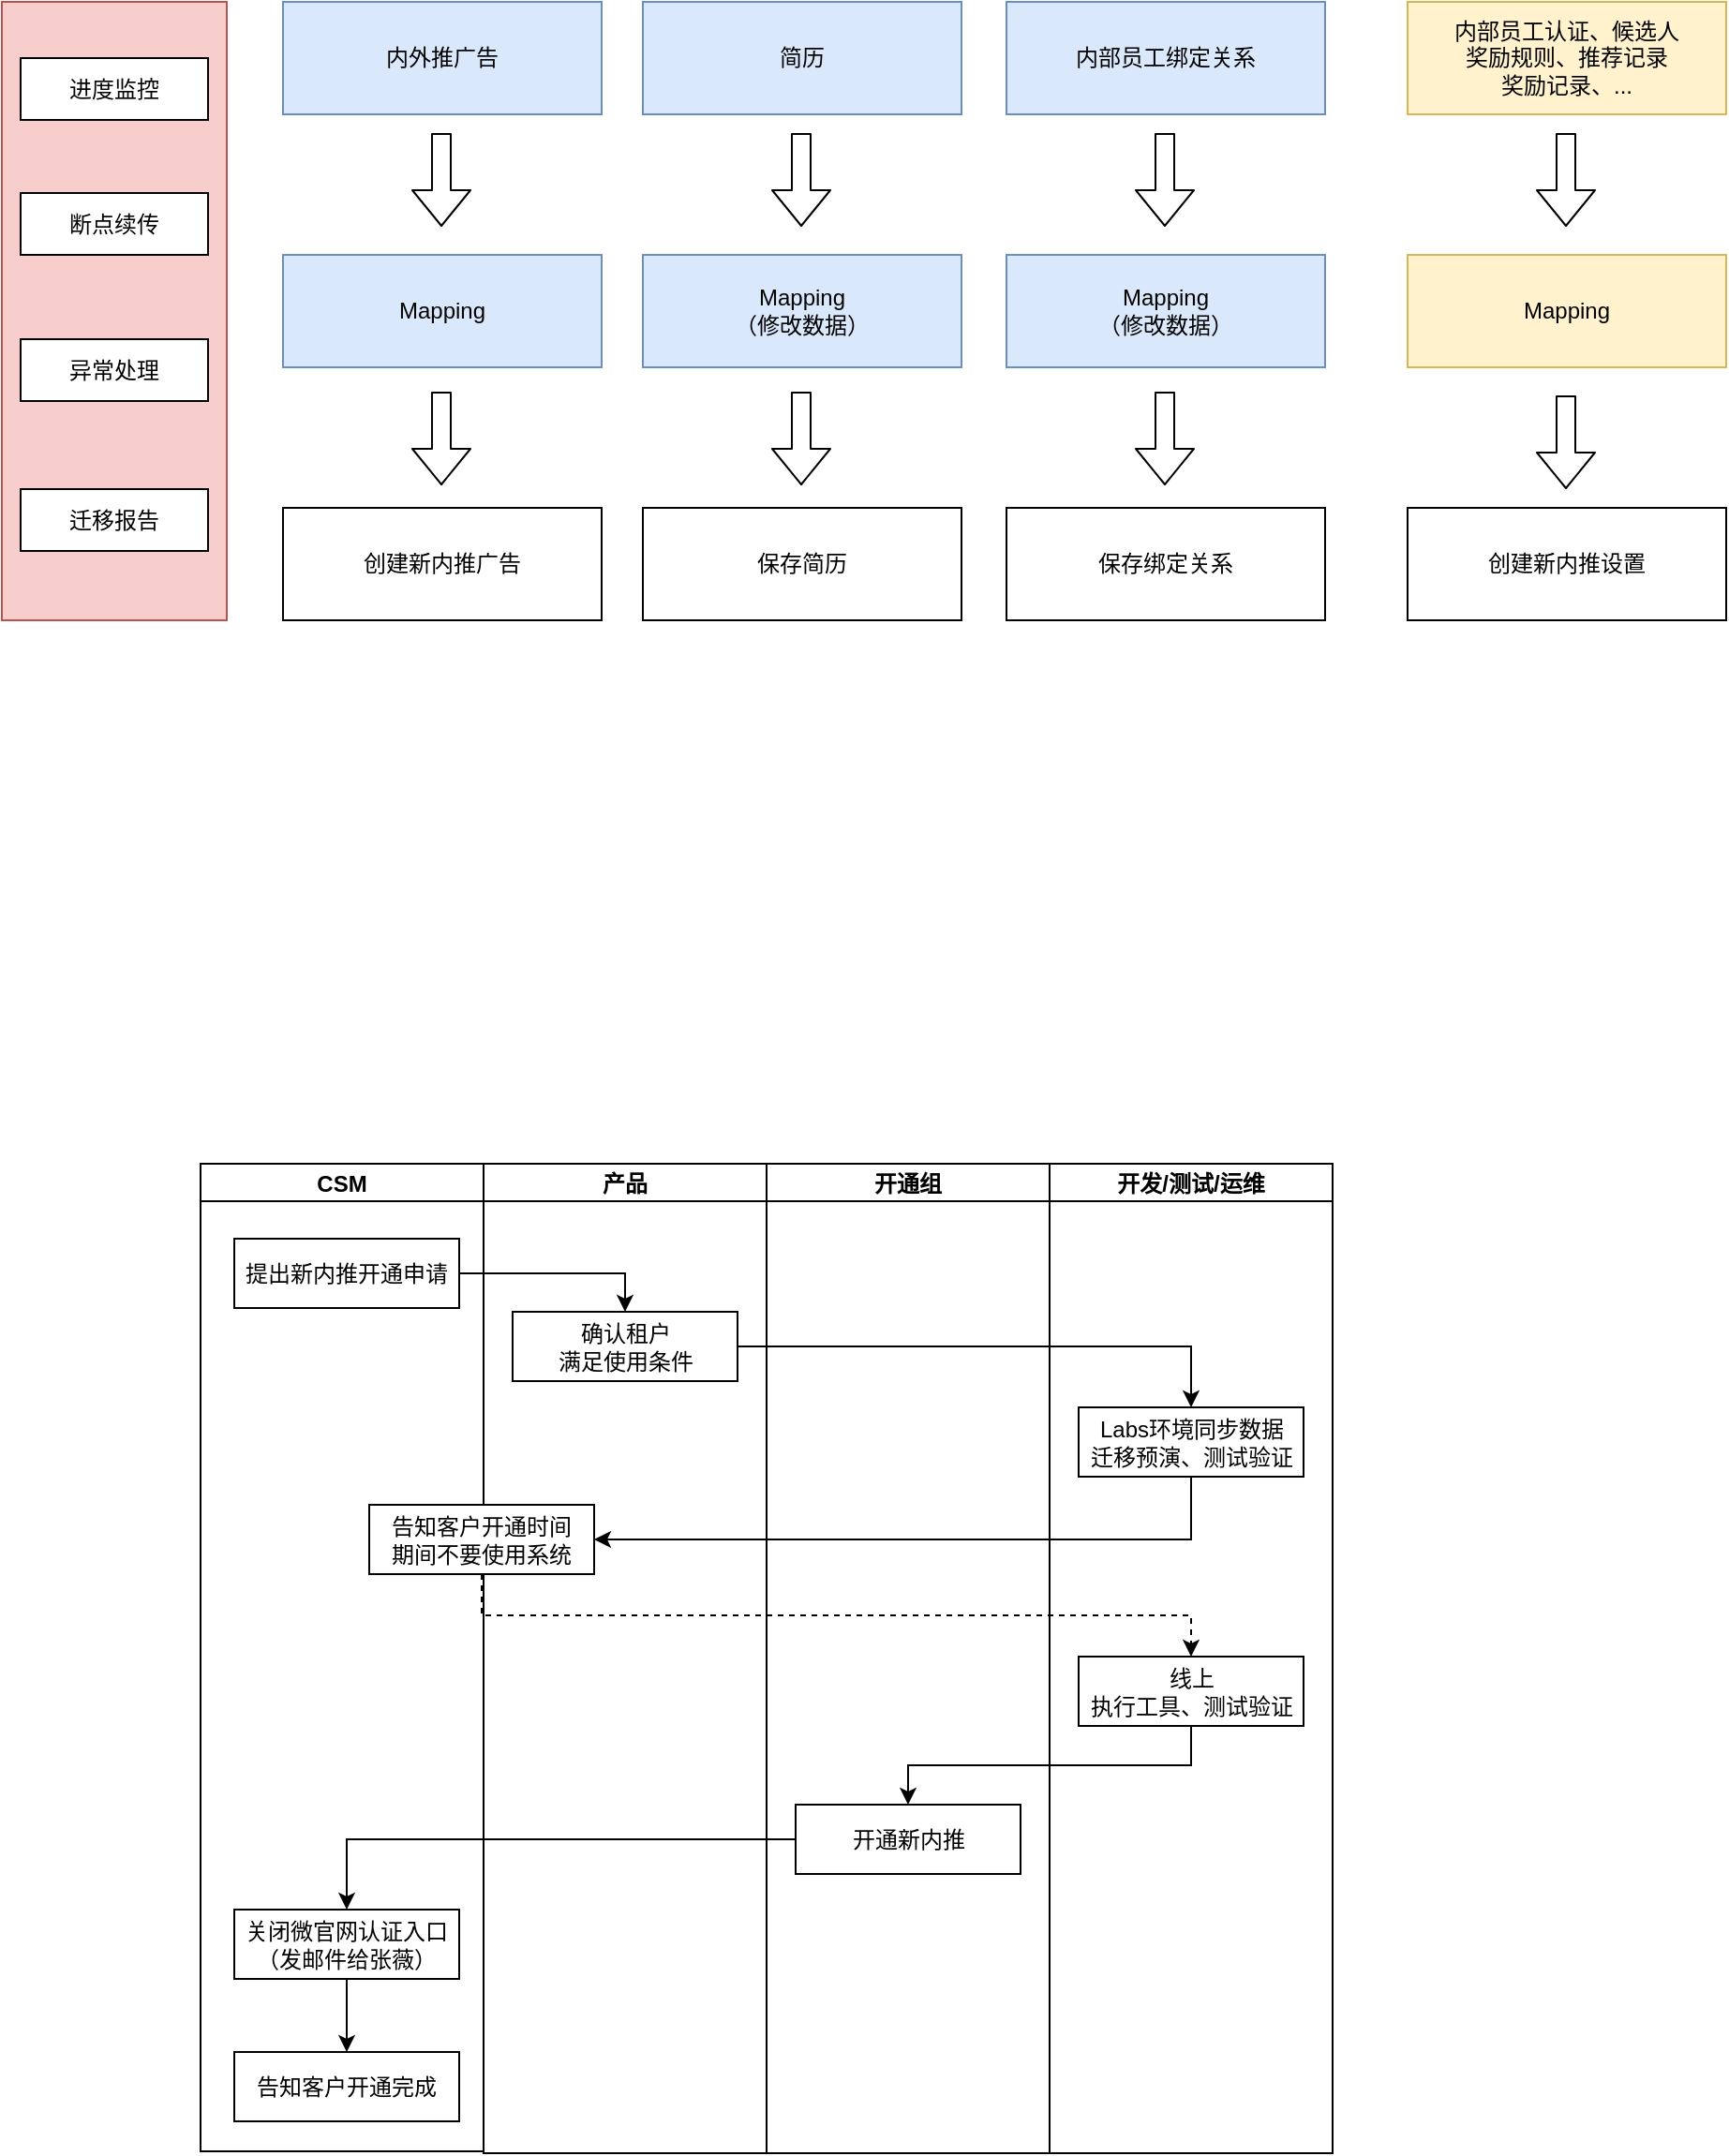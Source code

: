 <mxfile version="14.2.7" type="github">
  <diagram id="opj6cQ-oHb-ZNiN98mbR" name="Page-1">
    <mxGraphModel dx="1422" dy="839" grid="0" gridSize="10" guides="1" tooltips="1" connect="1" arrows="1" fold="1" page="1" pageScale="1" pageWidth="1169" pageHeight="1654" math="0" shadow="0">
      <root>
        <mxCell id="0" />
        <mxCell id="1" parent="0" />
        <mxCell id="UxDuM7FgH8RK6ok0w7r7-1" value="&lt;br&gt;&lt;br&gt;&lt;br&gt;&lt;br&gt;&lt;br&gt;&lt;br&gt;" style="rounded=0;whiteSpace=wrap;html=1;fillColor=#f8cecc;strokeColor=#b85450;" parent="1" vertex="1">
          <mxGeometry x="99" y="24" width="120" height="330" as="geometry" />
        </mxCell>
        <mxCell id="UxDuM7FgH8RK6ok0w7r7-2" value="内外推广告" style="rounded=0;whiteSpace=wrap;html=1;fillColor=#dae8fc;strokeColor=#6c8ebf;" parent="1" vertex="1">
          <mxGeometry x="249" y="24" width="170" height="60" as="geometry" />
        </mxCell>
        <mxCell id="UxDuM7FgH8RK6ok0w7r7-3" value="Mapping" style="rounded=0;whiteSpace=wrap;html=1;fillColor=#dae8fc;strokeColor=#6c8ebf;" parent="1" vertex="1">
          <mxGeometry x="249" y="159" width="170" height="60" as="geometry" />
        </mxCell>
        <mxCell id="UxDuM7FgH8RK6ok0w7r7-4" value="创建新内推广告" style="rounded=0;whiteSpace=wrap;html=1;" parent="1" vertex="1">
          <mxGeometry x="249" y="294" width="170" height="60" as="geometry" />
        </mxCell>
        <mxCell id="UxDuM7FgH8RK6ok0w7r7-8" value="内部员工认证、候选人&lt;br&gt;奖励规则、推荐记录&lt;br&gt;奖励记录、..." style="rounded=0;whiteSpace=wrap;html=1;fillColor=#fff2cc;strokeColor=#d6b656;" parent="1" vertex="1">
          <mxGeometry x="849" y="24" width="170" height="60" as="geometry" />
        </mxCell>
        <mxCell id="UxDuM7FgH8RK6ok0w7r7-9" value="Mapping" style="rounded=0;whiteSpace=wrap;html=1;fillColor=#fff2cc;strokeColor=#d6b656;" parent="1" vertex="1">
          <mxGeometry x="849" y="159" width="170" height="60" as="geometry" />
        </mxCell>
        <mxCell id="UxDuM7FgH8RK6ok0w7r7-10" value="创建新内推设置" style="rounded=0;whiteSpace=wrap;html=1;" parent="1" vertex="1">
          <mxGeometry x="849" y="294" width="170" height="60" as="geometry" />
        </mxCell>
        <mxCell id="UxDuM7FgH8RK6ok0w7r7-14" value="&lt;span&gt;进度监控&lt;/span&gt;" style="rounded=0;whiteSpace=wrap;html=1;" parent="1" vertex="1">
          <mxGeometry x="109" y="54" width="100" height="33" as="geometry" />
        </mxCell>
        <mxCell id="UxDuM7FgH8RK6ok0w7r7-15" value="断点续传" style="rounded=0;whiteSpace=wrap;html=1;" parent="1" vertex="1">
          <mxGeometry x="109" y="126" width="100" height="33" as="geometry" />
        </mxCell>
        <mxCell id="UxDuM7FgH8RK6ok0w7r7-16" value="异常处理" style="rounded=0;whiteSpace=wrap;html=1;" parent="1" vertex="1">
          <mxGeometry x="109" y="204" width="100" height="33" as="geometry" />
        </mxCell>
        <mxCell id="UxDuM7FgH8RK6ok0w7r7-17" value="迁移报告" style="rounded=0;whiteSpace=wrap;html=1;" parent="1" vertex="1">
          <mxGeometry x="109" y="284" width="100" height="33" as="geometry" />
        </mxCell>
        <mxCell id="UxDuM7FgH8RK6ok0w7r7-18" value="" style="shape=flexArrow;endArrow=classic;html=1;" parent="1" edge="1">
          <mxGeometry width="50" height="50" relative="1" as="geometry">
            <mxPoint x="333.5" y="94" as="sourcePoint" />
            <mxPoint x="333.5" y="144" as="targetPoint" />
          </mxGeometry>
        </mxCell>
        <mxCell id="UxDuM7FgH8RK6ok0w7r7-20" value="" style="shape=flexArrow;endArrow=classic;html=1;" parent="1" edge="1">
          <mxGeometry width="50" height="50" relative="1" as="geometry">
            <mxPoint x="933.5" y="94" as="sourcePoint" />
            <mxPoint x="933.5" y="144" as="targetPoint" />
          </mxGeometry>
        </mxCell>
        <mxCell id="UxDuM7FgH8RK6ok0w7r7-21" value="" style="shape=flexArrow;endArrow=classic;html=1;" parent="1" edge="1">
          <mxGeometry width="50" height="50" relative="1" as="geometry">
            <mxPoint x="333.5" y="232" as="sourcePoint" />
            <mxPoint x="333.5" y="282" as="targetPoint" />
          </mxGeometry>
        </mxCell>
        <mxCell id="UxDuM7FgH8RK6ok0w7r7-22" value="" style="shape=flexArrow;endArrow=classic;html=1;" parent="1" edge="1">
          <mxGeometry width="50" height="50" relative="1" as="geometry">
            <mxPoint x="933.5" y="234" as="sourcePoint" />
            <mxPoint x="933.5" y="284" as="targetPoint" />
          </mxGeometry>
        </mxCell>
        <mxCell id="nGThB-1KO8apslphqAMO-1" value="CSM" style="swimlane;startSize=20;" vertex="1" parent="1">
          <mxGeometry x="205" y="644" width="151" height="527" as="geometry" />
        </mxCell>
        <mxCell id="nGThB-1KO8apslphqAMO-6" value="提出新内推开通申请" style="rounded=0;whiteSpace=wrap;html=1;" vertex="1" parent="nGThB-1KO8apslphqAMO-1">
          <mxGeometry x="18" y="40" width="120" height="37" as="geometry" />
        </mxCell>
        <mxCell id="nGThB-1KO8apslphqAMO-26" style="edgeStyle=orthogonalEdgeStyle;rounded=0;orthogonalLoop=1;jettySize=auto;html=1;exitX=0.5;exitY=1;exitDx=0;exitDy=0;" edge="1" parent="nGThB-1KO8apslphqAMO-1" source="nGThB-1KO8apslphqAMO-23" target="nGThB-1KO8apslphqAMO-25">
          <mxGeometry relative="1" as="geometry" />
        </mxCell>
        <mxCell id="nGThB-1KO8apslphqAMO-23" value="关闭微官网认证入口&lt;br&gt;（发邮件给张薇）" style="rounded=0;whiteSpace=wrap;html=1;" vertex="1" parent="nGThB-1KO8apslphqAMO-1">
          <mxGeometry x="18" y="398" width="120" height="37" as="geometry" />
        </mxCell>
        <mxCell id="nGThB-1KO8apslphqAMO-25" value="告知客户开通完成" style="rounded=0;whiteSpace=wrap;html=1;" vertex="1" parent="nGThB-1KO8apslphqAMO-1">
          <mxGeometry x="18" y="474" width="120" height="37" as="geometry" />
        </mxCell>
        <mxCell id="nGThB-1KO8apslphqAMO-3" value="产品" style="swimlane;startSize=20;" vertex="1" parent="1">
          <mxGeometry x="356" y="644" width="151" height="528" as="geometry" />
        </mxCell>
        <mxCell id="nGThB-1KO8apslphqAMO-16" value="确认租户&lt;br&gt;满足使用条件" style="rounded=0;whiteSpace=wrap;html=1;" vertex="1" parent="nGThB-1KO8apslphqAMO-3">
          <mxGeometry x="15.5" y="79" width="120" height="37" as="geometry" />
        </mxCell>
        <mxCell id="nGThB-1KO8apslphqAMO-4" value="开通组" style="swimlane;startSize=20;" vertex="1" parent="1">
          <mxGeometry x="507" y="644" width="151" height="528" as="geometry" />
        </mxCell>
        <mxCell id="nGThB-1KO8apslphqAMO-21" value="开通新内推" style="rounded=0;whiteSpace=wrap;html=1;" vertex="1" parent="nGThB-1KO8apslphqAMO-4">
          <mxGeometry x="15.5" y="342" width="120" height="37" as="geometry" />
        </mxCell>
        <mxCell id="nGThB-1KO8apslphqAMO-5" value="开发/测试/运维" style="swimlane;startSize=20;" vertex="1" parent="1">
          <mxGeometry x="658" y="644" width="151" height="528" as="geometry" />
        </mxCell>
        <mxCell id="nGThB-1KO8apslphqAMO-12" value="Labs环境同步数据&lt;br&gt;迁移预演、测试验证" style="rounded=0;whiteSpace=wrap;html=1;" vertex="1" parent="nGThB-1KO8apslphqAMO-5">
          <mxGeometry x="15.5" y="130" width="120" height="37" as="geometry" />
        </mxCell>
        <mxCell id="nGThB-1KO8apslphqAMO-19" value="线上&lt;br&gt;执行工具、测试验证" style="rounded=0;whiteSpace=wrap;html=1;" vertex="1" parent="nGThB-1KO8apslphqAMO-5">
          <mxGeometry x="15.5" y="263" width="120" height="37" as="geometry" />
        </mxCell>
        <mxCell id="nGThB-1KO8apslphqAMO-14" style="edgeStyle=orthogonalEdgeStyle;rounded=0;orthogonalLoop=1;jettySize=auto;html=1;exitX=0.5;exitY=1;exitDx=0;exitDy=0;entryX=1;entryY=0.5;entryDx=0;entryDy=0;" edge="1" parent="1" source="nGThB-1KO8apslphqAMO-12" target="nGThB-1KO8apslphqAMO-11">
          <mxGeometry relative="1" as="geometry" />
        </mxCell>
        <mxCell id="nGThB-1KO8apslphqAMO-15" style="edgeStyle=orthogonalEdgeStyle;rounded=0;orthogonalLoop=1;jettySize=auto;html=1;exitX=1;exitY=0.5;exitDx=0;exitDy=0;" edge="1" parent="1" source="nGThB-1KO8apslphqAMO-6" target="nGThB-1KO8apslphqAMO-16">
          <mxGeometry relative="1" as="geometry">
            <mxPoint x="431.5" y="734" as="targetPoint" />
          </mxGeometry>
        </mxCell>
        <mxCell id="nGThB-1KO8apslphqAMO-18" style="edgeStyle=orthogonalEdgeStyle;rounded=0;orthogonalLoop=1;jettySize=auto;html=1;exitX=1;exitY=0.5;exitDx=0;exitDy=0;" edge="1" parent="1" source="nGThB-1KO8apslphqAMO-16" target="nGThB-1KO8apslphqAMO-12">
          <mxGeometry relative="1" as="geometry">
            <mxPoint x="717" y="857" as="targetPoint" />
          </mxGeometry>
        </mxCell>
        <mxCell id="nGThB-1KO8apslphqAMO-20" style="edgeStyle=orthogonalEdgeStyle;rounded=0;orthogonalLoop=1;jettySize=auto;html=1;exitX=0.5;exitY=1;exitDx=0;exitDy=0;dashed=1;" edge="1" parent="1" source="nGThB-1KO8apslphqAMO-11" target="nGThB-1KO8apslphqAMO-19">
          <mxGeometry relative="1" as="geometry" />
        </mxCell>
        <mxCell id="nGThB-1KO8apslphqAMO-11" value="告知客户开通时间&lt;br&gt;期间不要使用系统" style="rounded=0;whiteSpace=wrap;html=1;" vertex="1" parent="1">
          <mxGeometry x="295" y="826" width="120" height="37" as="geometry" />
        </mxCell>
        <mxCell id="nGThB-1KO8apslphqAMO-22" style="edgeStyle=orthogonalEdgeStyle;rounded=0;orthogonalLoop=1;jettySize=auto;html=1;exitX=0.5;exitY=1;exitDx=0;exitDy=0;entryX=0.5;entryY=0;entryDx=0;entryDy=0;" edge="1" parent="1" source="nGThB-1KO8apslphqAMO-19" target="nGThB-1KO8apslphqAMO-21">
          <mxGeometry relative="1" as="geometry" />
        </mxCell>
        <mxCell id="nGThB-1KO8apslphqAMO-24" style="edgeStyle=orthogonalEdgeStyle;rounded=0;orthogonalLoop=1;jettySize=auto;html=1;exitX=0;exitY=0.5;exitDx=0;exitDy=0;entryX=0.5;entryY=0;entryDx=0;entryDy=0;" edge="1" parent="1" source="nGThB-1KO8apslphqAMO-21" target="nGThB-1KO8apslphqAMO-23">
          <mxGeometry relative="1" as="geometry" />
        </mxCell>
        <mxCell id="nGThB-1KO8apslphqAMO-28" value="简历" style="rounded=0;whiteSpace=wrap;html=1;fillColor=#dae8fc;strokeColor=#6c8ebf;" vertex="1" parent="1">
          <mxGeometry x="441" y="24" width="170" height="60" as="geometry" />
        </mxCell>
        <mxCell id="nGThB-1KO8apslphqAMO-29" value="Mapping&lt;br&gt;（修改数据）" style="rounded=0;whiteSpace=wrap;html=1;fillColor=#dae8fc;strokeColor=#6c8ebf;" vertex="1" parent="1">
          <mxGeometry x="441" y="159" width="170" height="60" as="geometry" />
        </mxCell>
        <mxCell id="nGThB-1KO8apslphqAMO-30" value="保存简历" style="rounded=0;whiteSpace=wrap;html=1;" vertex="1" parent="1">
          <mxGeometry x="441" y="294" width="170" height="60" as="geometry" />
        </mxCell>
        <mxCell id="nGThB-1KO8apslphqAMO-31" value="" style="shape=flexArrow;endArrow=classic;html=1;" edge="1" parent="1">
          <mxGeometry width="50" height="50" relative="1" as="geometry">
            <mxPoint x="525.5" y="94" as="sourcePoint" />
            <mxPoint x="525.5" y="144" as="targetPoint" />
          </mxGeometry>
        </mxCell>
        <mxCell id="nGThB-1KO8apslphqAMO-32" value="" style="shape=flexArrow;endArrow=classic;html=1;" edge="1" parent="1">
          <mxGeometry width="50" height="50" relative="1" as="geometry">
            <mxPoint x="525.5" y="232" as="sourcePoint" />
            <mxPoint x="525.5" y="282" as="targetPoint" />
          </mxGeometry>
        </mxCell>
        <mxCell id="nGThB-1KO8apslphqAMO-33" value="内部员工绑定关系" style="rounded=0;whiteSpace=wrap;html=1;fillColor=#dae8fc;strokeColor=#6c8ebf;" vertex="1" parent="1">
          <mxGeometry x="635" y="24" width="170" height="60" as="geometry" />
        </mxCell>
        <mxCell id="nGThB-1KO8apslphqAMO-34" value="Mapping&lt;br&gt;（修改数据）" style="rounded=0;whiteSpace=wrap;html=1;fillColor=#dae8fc;strokeColor=#6c8ebf;" vertex="1" parent="1">
          <mxGeometry x="635" y="159" width="170" height="60" as="geometry" />
        </mxCell>
        <mxCell id="nGThB-1KO8apslphqAMO-35" value="保存绑定关系" style="rounded=0;whiteSpace=wrap;html=1;" vertex="1" parent="1">
          <mxGeometry x="635" y="294" width="170" height="60" as="geometry" />
        </mxCell>
        <mxCell id="nGThB-1KO8apslphqAMO-36" value="" style="shape=flexArrow;endArrow=classic;html=1;" edge="1" parent="1">
          <mxGeometry width="50" height="50" relative="1" as="geometry">
            <mxPoint x="719.5" y="94" as="sourcePoint" />
            <mxPoint x="719.5" y="144" as="targetPoint" />
          </mxGeometry>
        </mxCell>
        <mxCell id="nGThB-1KO8apslphqAMO-37" value="" style="shape=flexArrow;endArrow=classic;html=1;" edge="1" parent="1">
          <mxGeometry width="50" height="50" relative="1" as="geometry">
            <mxPoint x="719.5" y="232" as="sourcePoint" />
            <mxPoint x="719.5" y="282" as="targetPoint" />
          </mxGeometry>
        </mxCell>
      </root>
    </mxGraphModel>
  </diagram>
</mxfile>
